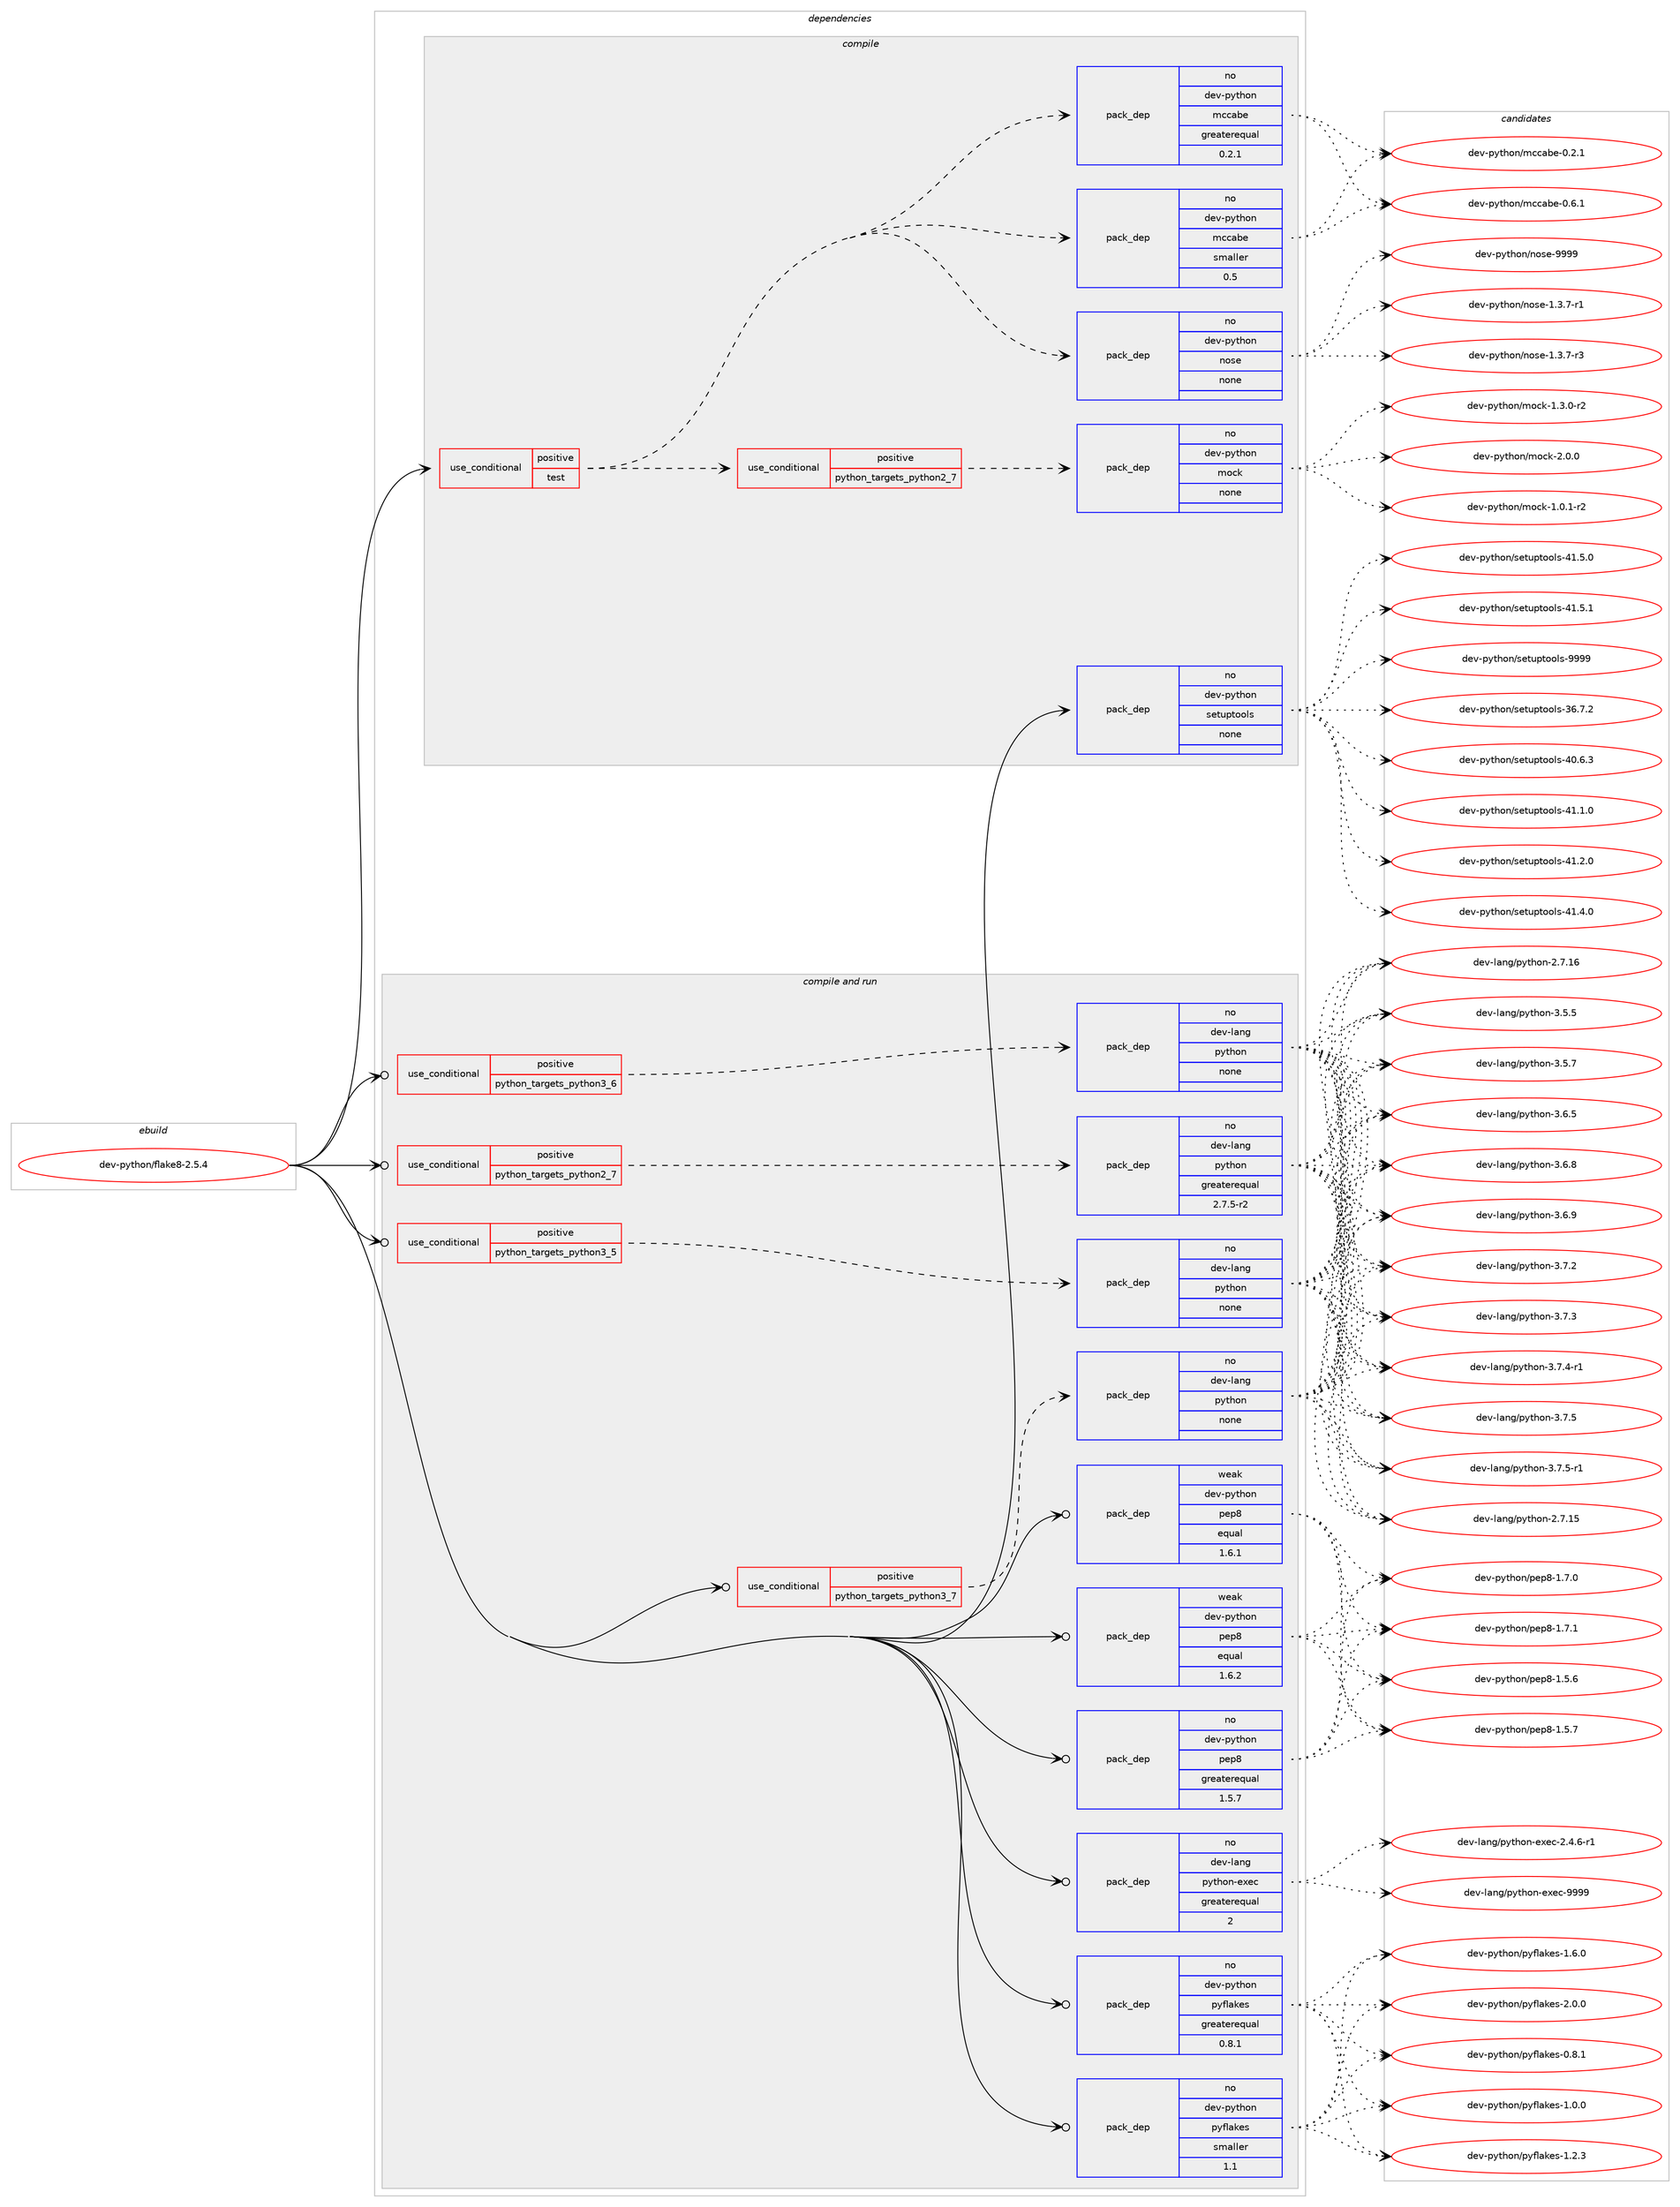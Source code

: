 digraph prolog {

# *************
# Graph options
# *************

newrank=true;
concentrate=true;
compound=true;
graph [rankdir=LR,fontname=Helvetica,fontsize=10,ranksep=1.5];#, ranksep=2.5, nodesep=0.2];
edge  [arrowhead=vee];
node  [fontname=Helvetica,fontsize=10];

# **********
# The ebuild
# **********

subgraph cluster_leftcol {
color=gray;
rank=same;
label=<<i>ebuild</i>>;
id [label="dev-python/flake8-2.5.4", color=red, width=4, href="../dev-python/flake8-2.5.4.svg"];
}

# ****************
# The dependencies
# ****************

subgraph cluster_midcol {
color=gray;
label=<<i>dependencies</i>>;
subgraph cluster_compile {
fillcolor="#eeeeee";
style=filled;
label=<<i>compile</i>>;
subgraph cond139310 {
dependency604372 [label=<<TABLE BORDER="0" CELLBORDER="1" CELLSPACING="0" CELLPADDING="4"><TR><TD ROWSPAN="3" CELLPADDING="10">use_conditional</TD></TR><TR><TD>positive</TD></TR><TR><TD>test</TD></TR></TABLE>>, shape=none, color=red];
subgraph pack453265 {
dependency604373 [label=<<TABLE BORDER="0" CELLBORDER="1" CELLSPACING="0" CELLPADDING="4" WIDTH="220"><TR><TD ROWSPAN="6" CELLPADDING="30">pack_dep</TD></TR><TR><TD WIDTH="110">no</TD></TR><TR><TD>dev-python</TD></TR><TR><TD>nose</TD></TR><TR><TD>none</TD></TR><TR><TD></TD></TR></TABLE>>, shape=none, color=blue];
}
dependency604372:e -> dependency604373:w [weight=20,style="dashed",arrowhead="vee"];
subgraph cond139311 {
dependency604374 [label=<<TABLE BORDER="0" CELLBORDER="1" CELLSPACING="0" CELLPADDING="4"><TR><TD ROWSPAN="3" CELLPADDING="10">use_conditional</TD></TR><TR><TD>positive</TD></TR><TR><TD>python_targets_python2_7</TD></TR></TABLE>>, shape=none, color=red];
subgraph pack453266 {
dependency604375 [label=<<TABLE BORDER="0" CELLBORDER="1" CELLSPACING="0" CELLPADDING="4" WIDTH="220"><TR><TD ROWSPAN="6" CELLPADDING="30">pack_dep</TD></TR><TR><TD WIDTH="110">no</TD></TR><TR><TD>dev-python</TD></TR><TR><TD>mock</TD></TR><TR><TD>none</TD></TR><TR><TD></TD></TR></TABLE>>, shape=none, color=blue];
}
dependency604374:e -> dependency604375:w [weight=20,style="dashed",arrowhead="vee"];
}
dependency604372:e -> dependency604374:w [weight=20,style="dashed",arrowhead="vee"];
subgraph pack453267 {
dependency604376 [label=<<TABLE BORDER="0" CELLBORDER="1" CELLSPACING="0" CELLPADDING="4" WIDTH="220"><TR><TD ROWSPAN="6" CELLPADDING="30">pack_dep</TD></TR><TR><TD WIDTH="110">no</TD></TR><TR><TD>dev-python</TD></TR><TR><TD>mccabe</TD></TR><TR><TD>greaterequal</TD></TR><TR><TD>0.2.1</TD></TR></TABLE>>, shape=none, color=blue];
}
dependency604372:e -> dependency604376:w [weight=20,style="dashed",arrowhead="vee"];
subgraph pack453268 {
dependency604377 [label=<<TABLE BORDER="0" CELLBORDER="1" CELLSPACING="0" CELLPADDING="4" WIDTH="220"><TR><TD ROWSPAN="6" CELLPADDING="30">pack_dep</TD></TR><TR><TD WIDTH="110">no</TD></TR><TR><TD>dev-python</TD></TR><TR><TD>mccabe</TD></TR><TR><TD>smaller</TD></TR><TR><TD>0.5</TD></TR></TABLE>>, shape=none, color=blue];
}
dependency604372:e -> dependency604377:w [weight=20,style="dashed",arrowhead="vee"];
}
id:e -> dependency604372:w [weight=20,style="solid",arrowhead="vee"];
subgraph pack453269 {
dependency604378 [label=<<TABLE BORDER="0" CELLBORDER="1" CELLSPACING="0" CELLPADDING="4" WIDTH="220"><TR><TD ROWSPAN="6" CELLPADDING="30">pack_dep</TD></TR><TR><TD WIDTH="110">no</TD></TR><TR><TD>dev-python</TD></TR><TR><TD>setuptools</TD></TR><TR><TD>none</TD></TR><TR><TD></TD></TR></TABLE>>, shape=none, color=blue];
}
id:e -> dependency604378:w [weight=20,style="solid",arrowhead="vee"];
}
subgraph cluster_compileandrun {
fillcolor="#eeeeee";
style=filled;
label=<<i>compile and run</i>>;
subgraph cond139312 {
dependency604379 [label=<<TABLE BORDER="0" CELLBORDER="1" CELLSPACING="0" CELLPADDING="4"><TR><TD ROWSPAN="3" CELLPADDING="10">use_conditional</TD></TR><TR><TD>positive</TD></TR><TR><TD>python_targets_python2_7</TD></TR></TABLE>>, shape=none, color=red];
subgraph pack453270 {
dependency604380 [label=<<TABLE BORDER="0" CELLBORDER="1" CELLSPACING="0" CELLPADDING="4" WIDTH="220"><TR><TD ROWSPAN="6" CELLPADDING="30">pack_dep</TD></TR><TR><TD WIDTH="110">no</TD></TR><TR><TD>dev-lang</TD></TR><TR><TD>python</TD></TR><TR><TD>greaterequal</TD></TR><TR><TD>2.7.5-r2</TD></TR></TABLE>>, shape=none, color=blue];
}
dependency604379:e -> dependency604380:w [weight=20,style="dashed",arrowhead="vee"];
}
id:e -> dependency604379:w [weight=20,style="solid",arrowhead="odotvee"];
subgraph cond139313 {
dependency604381 [label=<<TABLE BORDER="0" CELLBORDER="1" CELLSPACING="0" CELLPADDING="4"><TR><TD ROWSPAN="3" CELLPADDING="10">use_conditional</TD></TR><TR><TD>positive</TD></TR><TR><TD>python_targets_python3_5</TD></TR></TABLE>>, shape=none, color=red];
subgraph pack453271 {
dependency604382 [label=<<TABLE BORDER="0" CELLBORDER="1" CELLSPACING="0" CELLPADDING="4" WIDTH="220"><TR><TD ROWSPAN="6" CELLPADDING="30">pack_dep</TD></TR><TR><TD WIDTH="110">no</TD></TR><TR><TD>dev-lang</TD></TR><TR><TD>python</TD></TR><TR><TD>none</TD></TR><TR><TD></TD></TR></TABLE>>, shape=none, color=blue];
}
dependency604381:e -> dependency604382:w [weight=20,style="dashed",arrowhead="vee"];
}
id:e -> dependency604381:w [weight=20,style="solid",arrowhead="odotvee"];
subgraph cond139314 {
dependency604383 [label=<<TABLE BORDER="0" CELLBORDER="1" CELLSPACING="0" CELLPADDING="4"><TR><TD ROWSPAN="3" CELLPADDING="10">use_conditional</TD></TR><TR><TD>positive</TD></TR><TR><TD>python_targets_python3_6</TD></TR></TABLE>>, shape=none, color=red];
subgraph pack453272 {
dependency604384 [label=<<TABLE BORDER="0" CELLBORDER="1" CELLSPACING="0" CELLPADDING="4" WIDTH="220"><TR><TD ROWSPAN="6" CELLPADDING="30">pack_dep</TD></TR><TR><TD WIDTH="110">no</TD></TR><TR><TD>dev-lang</TD></TR><TR><TD>python</TD></TR><TR><TD>none</TD></TR><TR><TD></TD></TR></TABLE>>, shape=none, color=blue];
}
dependency604383:e -> dependency604384:w [weight=20,style="dashed",arrowhead="vee"];
}
id:e -> dependency604383:w [weight=20,style="solid",arrowhead="odotvee"];
subgraph cond139315 {
dependency604385 [label=<<TABLE BORDER="0" CELLBORDER="1" CELLSPACING="0" CELLPADDING="4"><TR><TD ROWSPAN="3" CELLPADDING="10">use_conditional</TD></TR><TR><TD>positive</TD></TR><TR><TD>python_targets_python3_7</TD></TR></TABLE>>, shape=none, color=red];
subgraph pack453273 {
dependency604386 [label=<<TABLE BORDER="0" CELLBORDER="1" CELLSPACING="0" CELLPADDING="4" WIDTH="220"><TR><TD ROWSPAN="6" CELLPADDING="30">pack_dep</TD></TR><TR><TD WIDTH="110">no</TD></TR><TR><TD>dev-lang</TD></TR><TR><TD>python</TD></TR><TR><TD>none</TD></TR><TR><TD></TD></TR></TABLE>>, shape=none, color=blue];
}
dependency604385:e -> dependency604386:w [weight=20,style="dashed",arrowhead="vee"];
}
id:e -> dependency604385:w [weight=20,style="solid",arrowhead="odotvee"];
subgraph pack453274 {
dependency604387 [label=<<TABLE BORDER="0" CELLBORDER="1" CELLSPACING="0" CELLPADDING="4" WIDTH="220"><TR><TD ROWSPAN="6" CELLPADDING="30">pack_dep</TD></TR><TR><TD WIDTH="110">no</TD></TR><TR><TD>dev-lang</TD></TR><TR><TD>python-exec</TD></TR><TR><TD>greaterequal</TD></TR><TR><TD>2</TD></TR></TABLE>>, shape=none, color=blue];
}
id:e -> dependency604387:w [weight=20,style="solid",arrowhead="odotvee"];
subgraph pack453275 {
dependency604388 [label=<<TABLE BORDER="0" CELLBORDER="1" CELLSPACING="0" CELLPADDING="4" WIDTH="220"><TR><TD ROWSPAN="6" CELLPADDING="30">pack_dep</TD></TR><TR><TD WIDTH="110">no</TD></TR><TR><TD>dev-python</TD></TR><TR><TD>pep8</TD></TR><TR><TD>greaterequal</TD></TR><TR><TD>1.5.7</TD></TR></TABLE>>, shape=none, color=blue];
}
id:e -> dependency604388:w [weight=20,style="solid",arrowhead="odotvee"];
subgraph pack453276 {
dependency604389 [label=<<TABLE BORDER="0" CELLBORDER="1" CELLSPACING="0" CELLPADDING="4" WIDTH="220"><TR><TD ROWSPAN="6" CELLPADDING="30">pack_dep</TD></TR><TR><TD WIDTH="110">no</TD></TR><TR><TD>dev-python</TD></TR><TR><TD>pyflakes</TD></TR><TR><TD>greaterequal</TD></TR><TR><TD>0.8.1</TD></TR></TABLE>>, shape=none, color=blue];
}
id:e -> dependency604389:w [weight=20,style="solid",arrowhead="odotvee"];
subgraph pack453277 {
dependency604390 [label=<<TABLE BORDER="0" CELLBORDER="1" CELLSPACING="0" CELLPADDING="4" WIDTH="220"><TR><TD ROWSPAN="6" CELLPADDING="30">pack_dep</TD></TR><TR><TD WIDTH="110">no</TD></TR><TR><TD>dev-python</TD></TR><TR><TD>pyflakes</TD></TR><TR><TD>smaller</TD></TR><TR><TD>1.1</TD></TR></TABLE>>, shape=none, color=blue];
}
id:e -> dependency604390:w [weight=20,style="solid",arrowhead="odotvee"];
subgraph pack453278 {
dependency604391 [label=<<TABLE BORDER="0" CELLBORDER="1" CELLSPACING="0" CELLPADDING="4" WIDTH="220"><TR><TD ROWSPAN="6" CELLPADDING="30">pack_dep</TD></TR><TR><TD WIDTH="110">weak</TD></TR><TR><TD>dev-python</TD></TR><TR><TD>pep8</TD></TR><TR><TD>equal</TD></TR><TR><TD>1.6.1</TD></TR></TABLE>>, shape=none, color=blue];
}
id:e -> dependency604391:w [weight=20,style="solid",arrowhead="odotvee"];
subgraph pack453279 {
dependency604392 [label=<<TABLE BORDER="0" CELLBORDER="1" CELLSPACING="0" CELLPADDING="4" WIDTH="220"><TR><TD ROWSPAN="6" CELLPADDING="30">pack_dep</TD></TR><TR><TD WIDTH="110">weak</TD></TR><TR><TD>dev-python</TD></TR><TR><TD>pep8</TD></TR><TR><TD>equal</TD></TR><TR><TD>1.6.2</TD></TR></TABLE>>, shape=none, color=blue];
}
id:e -> dependency604392:w [weight=20,style="solid",arrowhead="odotvee"];
}
subgraph cluster_run {
fillcolor="#eeeeee";
style=filled;
label=<<i>run</i>>;
}
}

# **************
# The candidates
# **************

subgraph cluster_choices {
rank=same;
color=gray;
label=<<i>candidates</i>>;

subgraph choice453265 {
color=black;
nodesep=1;
choice10010111845112121116104111110471101111151014549465146554511449 [label="dev-python/nose-1.3.7-r1", color=red, width=4,href="../dev-python/nose-1.3.7-r1.svg"];
choice10010111845112121116104111110471101111151014549465146554511451 [label="dev-python/nose-1.3.7-r3", color=red, width=4,href="../dev-python/nose-1.3.7-r3.svg"];
choice10010111845112121116104111110471101111151014557575757 [label="dev-python/nose-9999", color=red, width=4,href="../dev-python/nose-9999.svg"];
dependency604373:e -> choice10010111845112121116104111110471101111151014549465146554511449:w [style=dotted,weight="100"];
dependency604373:e -> choice10010111845112121116104111110471101111151014549465146554511451:w [style=dotted,weight="100"];
dependency604373:e -> choice10010111845112121116104111110471101111151014557575757:w [style=dotted,weight="100"];
}
subgraph choice453266 {
color=black;
nodesep=1;
choice1001011184511212111610411111047109111991074549464846494511450 [label="dev-python/mock-1.0.1-r2", color=red, width=4,href="../dev-python/mock-1.0.1-r2.svg"];
choice1001011184511212111610411111047109111991074549465146484511450 [label="dev-python/mock-1.3.0-r2", color=red, width=4,href="../dev-python/mock-1.3.0-r2.svg"];
choice100101118451121211161041111104710911199107455046484648 [label="dev-python/mock-2.0.0", color=red, width=4,href="../dev-python/mock-2.0.0.svg"];
dependency604375:e -> choice1001011184511212111610411111047109111991074549464846494511450:w [style=dotted,weight="100"];
dependency604375:e -> choice1001011184511212111610411111047109111991074549465146484511450:w [style=dotted,weight="100"];
dependency604375:e -> choice100101118451121211161041111104710911199107455046484648:w [style=dotted,weight="100"];
}
subgraph choice453267 {
color=black;
nodesep=1;
choice100101118451121211161041111104710999999798101454846504649 [label="dev-python/mccabe-0.2.1", color=red, width=4,href="../dev-python/mccabe-0.2.1.svg"];
choice100101118451121211161041111104710999999798101454846544649 [label="dev-python/mccabe-0.6.1", color=red, width=4,href="../dev-python/mccabe-0.6.1.svg"];
dependency604376:e -> choice100101118451121211161041111104710999999798101454846504649:w [style=dotted,weight="100"];
dependency604376:e -> choice100101118451121211161041111104710999999798101454846544649:w [style=dotted,weight="100"];
}
subgraph choice453268 {
color=black;
nodesep=1;
choice100101118451121211161041111104710999999798101454846504649 [label="dev-python/mccabe-0.2.1", color=red, width=4,href="../dev-python/mccabe-0.2.1.svg"];
choice100101118451121211161041111104710999999798101454846544649 [label="dev-python/mccabe-0.6.1", color=red, width=4,href="../dev-python/mccabe-0.6.1.svg"];
dependency604377:e -> choice100101118451121211161041111104710999999798101454846504649:w [style=dotted,weight="100"];
dependency604377:e -> choice100101118451121211161041111104710999999798101454846544649:w [style=dotted,weight="100"];
}
subgraph choice453269 {
color=black;
nodesep=1;
choice100101118451121211161041111104711510111611711211611111110811545515446554650 [label="dev-python/setuptools-36.7.2", color=red, width=4,href="../dev-python/setuptools-36.7.2.svg"];
choice100101118451121211161041111104711510111611711211611111110811545524846544651 [label="dev-python/setuptools-40.6.3", color=red, width=4,href="../dev-python/setuptools-40.6.3.svg"];
choice100101118451121211161041111104711510111611711211611111110811545524946494648 [label="dev-python/setuptools-41.1.0", color=red, width=4,href="../dev-python/setuptools-41.1.0.svg"];
choice100101118451121211161041111104711510111611711211611111110811545524946504648 [label="dev-python/setuptools-41.2.0", color=red, width=4,href="../dev-python/setuptools-41.2.0.svg"];
choice100101118451121211161041111104711510111611711211611111110811545524946524648 [label="dev-python/setuptools-41.4.0", color=red, width=4,href="../dev-python/setuptools-41.4.0.svg"];
choice100101118451121211161041111104711510111611711211611111110811545524946534648 [label="dev-python/setuptools-41.5.0", color=red, width=4,href="../dev-python/setuptools-41.5.0.svg"];
choice100101118451121211161041111104711510111611711211611111110811545524946534649 [label="dev-python/setuptools-41.5.1", color=red, width=4,href="../dev-python/setuptools-41.5.1.svg"];
choice10010111845112121116104111110471151011161171121161111111081154557575757 [label="dev-python/setuptools-9999", color=red, width=4,href="../dev-python/setuptools-9999.svg"];
dependency604378:e -> choice100101118451121211161041111104711510111611711211611111110811545515446554650:w [style=dotted,weight="100"];
dependency604378:e -> choice100101118451121211161041111104711510111611711211611111110811545524846544651:w [style=dotted,weight="100"];
dependency604378:e -> choice100101118451121211161041111104711510111611711211611111110811545524946494648:w [style=dotted,weight="100"];
dependency604378:e -> choice100101118451121211161041111104711510111611711211611111110811545524946504648:w [style=dotted,weight="100"];
dependency604378:e -> choice100101118451121211161041111104711510111611711211611111110811545524946524648:w [style=dotted,weight="100"];
dependency604378:e -> choice100101118451121211161041111104711510111611711211611111110811545524946534648:w [style=dotted,weight="100"];
dependency604378:e -> choice100101118451121211161041111104711510111611711211611111110811545524946534649:w [style=dotted,weight="100"];
dependency604378:e -> choice10010111845112121116104111110471151011161171121161111111081154557575757:w [style=dotted,weight="100"];
}
subgraph choice453270 {
color=black;
nodesep=1;
choice10010111845108971101034711212111610411111045504655464953 [label="dev-lang/python-2.7.15", color=red, width=4,href="../dev-lang/python-2.7.15.svg"];
choice10010111845108971101034711212111610411111045504655464954 [label="dev-lang/python-2.7.16", color=red, width=4,href="../dev-lang/python-2.7.16.svg"];
choice100101118451089711010347112121116104111110455146534653 [label="dev-lang/python-3.5.5", color=red, width=4,href="../dev-lang/python-3.5.5.svg"];
choice100101118451089711010347112121116104111110455146534655 [label="dev-lang/python-3.5.7", color=red, width=4,href="../dev-lang/python-3.5.7.svg"];
choice100101118451089711010347112121116104111110455146544653 [label="dev-lang/python-3.6.5", color=red, width=4,href="../dev-lang/python-3.6.5.svg"];
choice100101118451089711010347112121116104111110455146544656 [label="dev-lang/python-3.6.8", color=red, width=4,href="../dev-lang/python-3.6.8.svg"];
choice100101118451089711010347112121116104111110455146544657 [label="dev-lang/python-3.6.9", color=red, width=4,href="../dev-lang/python-3.6.9.svg"];
choice100101118451089711010347112121116104111110455146554650 [label="dev-lang/python-3.7.2", color=red, width=4,href="../dev-lang/python-3.7.2.svg"];
choice100101118451089711010347112121116104111110455146554651 [label="dev-lang/python-3.7.3", color=red, width=4,href="../dev-lang/python-3.7.3.svg"];
choice1001011184510897110103471121211161041111104551465546524511449 [label="dev-lang/python-3.7.4-r1", color=red, width=4,href="../dev-lang/python-3.7.4-r1.svg"];
choice100101118451089711010347112121116104111110455146554653 [label="dev-lang/python-3.7.5", color=red, width=4,href="../dev-lang/python-3.7.5.svg"];
choice1001011184510897110103471121211161041111104551465546534511449 [label="dev-lang/python-3.7.5-r1", color=red, width=4,href="../dev-lang/python-3.7.5-r1.svg"];
dependency604380:e -> choice10010111845108971101034711212111610411111045504655464953:w [style=dotted,weight="100"];
dependency604380:e -> choice10010111845108971101034711212111610411111045504655464954:w [style=dotted,weight="100"];
dependency604380:e -> choice100101118451089711010347112121116104111110455146534653:w [style=dotted,weight="100"];
dependency604380:e -> choice100101118451089711010347112121116104111110455146534655:w [style=dotted,weight="100"];
dependency604380:e -> choice100101118451089711010347112121116104111110455146544653:w [style=dotted,weight="100"];
dependency604380:e -> choice100101118451089711010347112121116104111110455146544656:w [style=dotted,weight="100"];
dependency604380:e -> choice100101118451089711010347112121116104111110455146544657:w [style=dotted,weight="100"];
dependency604380:e -> choice100101118451089711010347112121116104111110455146554650:w [style=dotted,weight="100"];
dependency604380:e -> choice100101118451089711010347112121116104111110455146554651:w [style=dotted,weight="100"];
dependency604380:e -> choice1001011184510897110103471121211161041111104551465546524511449:w [style=dotted,weight="100"];
dependency604380:e -> choice100101118451089711010347112121116104111110455146554653:w [style=dotted,weight="100"];
dependency604380:e -> choice1001011184510897110103471121211161041111104551465546534511449:w [style=dotted,weight="100"];
}
subgraph choice453271 {
color=black;
nodesep=1;
choice10010111845108971101034711212111610411111045504655464953 [label="dev-lang/python-2.7.15", color=red, width=4,href="../dev-lang/python-2.7.15.svg"];
choice10010111845108971101034711212111610411111045504655464954 [label="dev-lang/python-2.7.16", color=red, width=4,href="../dev-lang/python-2.7.16.svg"];
choice100101118451089711010347112121116104111110455146534653 [label="dev-lang/python-3.5.5", color=red, width=4,href="../dev-lang/python-3.5.5.svg"];
choice100101118451089711010347112121116104111110455146534655 [label="dev-lang/python-3.5.7", color=red, width=4,href="../dev-lang/python-3.5.7.svg"];
choice100101118451089711010347112121116104111110455146544653 [label="dev-lang/python-3.6.5", color=red, width=4,href="../dev-lang/python-3.6.5.svg"];
choice100101118451089711010347112121116104111110455146544656 [label="dev-lang/python-3.6.8", color=red, width=4,href="../dev-lang/python-3.6.8.svg"];
choice100101118451089711010347112121116104111110455146544657 [label="dev-lang/python-3.6.9", color=red, width=4,href="../dev-lang/python-3.6.9.svg"];
choice100101118451089711010347112121116104111110455146554650 [label="dev-lang/python-3.7.2", color=red, width=4,href="../dev-lang/python-3.7.2.svg"];
choice100101118451089711010347112121116104111110455146554651 [label="dev-lang/python-3.7.3", color=red, width=4,href="../dev-lang/python-3.7.3.svg"];
choice1001011184510897110103471121211161041111104551465546524511449 [label="dev-lang/python-3.7.4-r1", color=red, width=4,href="../dev-lang/python-3.7.4-r1.svg"];
choice100101118451089711010347112121116104111110455146554653 [label="dev-lang/python-3.7.5", color=red, width=4,href="../dev-lang/python-3.7.5.svg"];
choice1001011184510897110103471121211161041111104551465546534511449 [label="dev-lang/python-3.7.5-r1", color=red, width=4,href="../dev-lang/python-3.7.5-r1.svg"];
dependency604382:e -> choice10010111845108971101034711212111610411111045504655464953:w [style=dotted,weight="100"];
dependency604382:e -> choice10010111845108971101034711212111610411111045504655464954:w [style=dotted,weight="100"];
dependency604382:e -> choice100101118451089711010347112121116104111110455146534653:w [style=dotted,weight="100"];
dependency604382:e -> choice100101118451089711010347112121116104111110455146534655:w [style=dotted,weight="100"];
dependency604382:e -> choice100101118451089711010347112121116104111110455146544653:w [style=dotted,weight="100"];
dependency604382:e -> choice100101118451089711010347112121116104111110455146544656:w [style=dotted,weight="100"];
dependency604382:e -> choice100101118451089711010347112121116104111110455146544657:w [style=dotted,weight="100"];
dependency604382:e -> choice100101118451089711010347112121116104111110455146554650:w [style=dotted,weight="100"];
dependency604382:e -> choice100101118451089711010347112121116104111110455146554651:w [style=dotted,weight="100"];
dependency604382:e -> choice1001011184510897110103471121211161041111104551465546524511449:w [style=dotted,weight="100"];
dependency604382:e -> choice100101118451089711010347112121116104111110455146554653:w [style=dotted,weight="100"];
dependency604382:e -> choice1001011184510897110103471121211161041111104551465546534511449:w [style=dotted,weight="100"];
}
subgraph choice453272 {
color=black;
nodesep=1;
choice10010111845108971101034711212111610411111045504655464953 [label="dev-lang/python-2.7.15", color=red, width=4,href="../dev-lang/python-2.7.15.svg"];
choice10010111845108971101034711212111610411111045504655464954 [label="dev-lang/python-2.7.16", color=red, width=4,href="../dev-lang/python-2.7.16.svg"];
choice100101118451089711010347112121116104111110455146534653 [label="dev-lang/python-3.5.5", color=red, width=4,href="../dev-lang/python-3.5.5.svg"];
choice100101118451089711010347112121116104111110455146534655 [label="dev-lang/python-3.5.7", color=red, width=4,href="../dev-lang/python-3.5.7.svg"];
choice100101118451089711010347112121116104111110455146544653 [label="dev-lang/python-3.6.5", color=red, width=4,href="../dev-lang/python-3.6.5.svg"];
choice100101118451089711010347112121116104111110455146544656 [label="dev-lang/python-3.6.8", color=red, width=4,href="../dev-lang/python-3.6.8.svg"];
choice100101118451089711010347112121116104111110455146544657 [label="dev-lang/python-3.6.9", color=red, width=4,href="../dev-lang/python-3.6.9.svg"];
choice100101118451089711010347112121116104111110455146554650 [label="dev-lang/python-3.7.2", color=red, width=4,href="../dev-lang/python-3.7.2.svg"];
choice100101118451089711010347112121116104111110455146554651 [label="dev-lang/python-3.7.3", color=red, width=4,href="../dev-lang/python-3.7.3.svg"];
choice1001011184510897110103471121211161041111104551465546524511449 [label="dev-lang/python-3.7.4-r1", color=red, width=4,href="../dev-lang/python-3.7.4-r1.svg"];
choice100101118451089711010347112121116104111110455146554653 [label="dev-lang/python-3.7.5", color=red, width=4,href="../dev-lang/python-3.7.5.svg"];
choice1001011184510897110103471121211161041111104551465546534511449 [label="dev-lang/python-3.7.5-r1", color=red, width=4,href="../dev-lang/python-3.7.5-r1.svg"];
dependency604384:e -> choice10010111845108971101034711212111610411111045504655464953:w [style=dotted,weight="100"];
dependency604384:e -> choice10010111845108971101034711212111610411111045504655464954:w [style=dotted,weight="100"];
dependency604384:e -> choice100101118451089711010347112121116104111110455146534653:w [style=dotted,weight="100"];
dependency604384:e -> choice100101118451089711010347112121116104111110455146534655:w [style=dotted,weight="100"];
dependency604384:e -> choice100101118451089711010347112121116104111110455146544653:w [style=dotted,weight="100"];
dependency604384:e -> choice100101118451089711010347112121116104111110455146544656:w [style=dotted,weight="100"];
dependency604384:e -> choice100101118451089711010347112121116104111110455146544657:w [style=dotted,weight="100"];
dependency604384:e -> choice100101118451089711010347112121116104111110455146554650:w [style=dotted,weight="100"];
dependency604384:e -> choice100101118451089711010347112121116104111110455146554651:w [style=dotted,weight="100"];
dependency604384:e -> choice1001011184510897110103471121211161041111104551465546524511449:w [style=dotted,weight="100"];
dependency604384:e -> choice100101118451089711010347112121116104111110455146554653:w [style=dotted,weight="100"];
dependency604384:e -> choice1001011184510897110103471121211161041111104551465546534511449:w [style=dotted,weight="100"];
}
subgraph choice453273 {
color=black;
nodesep=1;
choice10010111845108971101034711212111610411111045504655464953 [label="dev-lang/python-2.7.15", color=red, width=4,href="../dev-lang/python-2.7.15.svg"];
choice10010111845108971101034711212111610411111045504655464954 [label="dev-lang/python-2.7.16", color=red, width=4,href="../dev-lang/python-2.7.16.svg"];
choice100101118451089711010347112121116104111110455146534653 [label="dev-lang/python-3.5.5", color=red, width=4,href="../dev-lang/python-3.5.5.svg"];
choice100101118451089711010347112121116104111110455146534655 [label="dev-lang/python-3.5.7", color=red, width=4,href="../dev-lang/python-3.5.7.svg"];
choice100101118451089711010347112121116104111110455146544653 [label="dev-lang/python-3.6.5", color=red, width=4,href="../dev-lang/python-3.6.5.svg"];
choice100101118451089711010347112121116104111110455146544656 [label="dev-lang/python-3.6.8", color=red, width=4,href="../dev-lang/python-3.6.8.svg"];
choice100101118451089711010347112121116104111110455146544657 [label="dev-lang/python-3.6.9", color=red, width=4,href="../dev-lang/python-3.6.9.svg"];
choice100101118451089711010347112121116104111110455146554650 [label="dev-lang/python-3.7.2", color=red, width=4,href="../dev-lang/python-3.7.2.svg"];
choice100101118451089711010347112121116104111110455146554651 [label="dev-lang/python-3.7.3", color=red, width=4,href="../dev-lang/python-3.7.3.svg"];
choice1001011184510897110103471121211161041111104551465546524511449 [label="dev-lang/python-3.7.4-r1", color=red, width=4,href="../dev-lang/python-3.7.4-r1.svg"];
choice100101118451089711010347112121116104111110455146554653 [label="dev-lang/python-3.7.5", color=red, width=4,href="../dev-lang/python-3.7.5.svg"];
choice1001011184510897110103471121211161041111104551465546534511449 [label="dev-lang/python-3.7.5-r1", color=red, width=4,href="../dev-lang/python-3.7.5-r1.svg"];
dependency604386:e -> choice10010111845108971101034711212111610411111045504655464953:w [style=dotted,weight="100"];
dependency604386:e -> choice10010111845108971101034711212111610411111045504655464954:w [style=dotted,weight="100"];
dependency604386:e -> choice100101118451089711010347112121116104111110455146534653:w [style=dotted,weight="100"];
dependency604386:e -> choice100101118451089711010347112121116104111110455146534655:w [style=dotted,weight="100"];
dependency604386:e -> choice100101118451089711010347112121116104111110455146544653:w [style=dotted,weight="100"];
dependency604386:e -> choice100101118451089711010347112121116104111110455146544656:w [style=dotted,weight="100"];
dependency604386:e -> choice100101118451089711010347112121116104111110455146544657:w [style=dotted,weight="100"];
dependency604386:e -> choice100101118451089711010347112121116104111110455146554650:w [style=dotted,weight="100"];
dependency604386:e -> choice100101118451089711010347112121116104111110455146554651:w [style=dotted,weight="100"];
dependency604386:e -> choice1001011184510897110103471121211161041111104551465546524511449:w [style=dotted,weight="100"];
dependency604386:e -> choice100101118451089711010347112121116104111110455146554653:w [style=dotted,weight="100"];
dependency604386:e -> choice1001011184510897110103471121211161041111104551465546534511449:w [style=dotted,weight="100"];
}
subgraph choice453274 {
color=black;
nodesep=1;
choice10010111845108971101034711212111610411111045101120101994550465246544511449 [label="dev-lang/python-exec-2.4.6-r1", color=red, width=4,href="../dev-lang/python-exec-2.4.6-r1.svg"];
choice10010111845108971101034711212111610411111045101120101994557575757 [label="dev-lang/python-exec-9999", color=red, width=4,href="../dev-lang/python-exec-9999.svg"];
dependency604387:e -> choice10010111845108971101034711212111610411111045101120101994550465246544511449:w [style=dotted,weight="100"];
dependency604387:e -> choice10010111845108971101034711212111610411111045101120101994557575757:w [style=dotted,weight="100"];
}
subgraph choice453275 {
color=black;
nodesep=1;
choice100101118451121211161041111104711210111256454946534654 [label="dev-python/pep8-1.5.6", color=red, width=4,href="../dev-python/pep8-1.5.6.svg"];
choice100101118451121211161041111104711210111256454946534655 [label="dev-python/pep8-1.5.7", color=red, width=4,href="../dev-python/pep8-1.5.7.svg"];
choice100101118451121211161041111104711210111256454946554648 [label="dev-python/pep8-1.7.0", color=red, width=4,href="../dev-python/pep8-1.7.0.svg"];
choice100101118451121211161041111104711210111256454946554649 [label="dev-python/pep8-1.7.1", color=red, width=4,href="../dev-python/pep8-1.7.1.svg"];
dependency604388:e -> choice100101118451121211161041111104711210111256454946534654:w [style=dotted,weight="100"];
dependency604388:e -> choice100101118451121211161041111104711210111256454946534655:w [style=dotted,weight="100"];
dependency604388:e -> choice100101118451121211161041111104711210111256454946554648:w [style=dotted,weight="100"];
dependency604388:e -> choice100101118451121211161041111104711210111256454946554649:w [style=dotted,weight="100"];
}
subgraph choice453276 {
color=black;
nodesep=1;
choice100101118451121211161041111104711212110210897107101115454846564649 [label="dev-python/pyflakes-0.8.1", color=red, width=4,href="../dev-python/pyflakes-0.8.1.svg"];
choice100101118451121211161041111104711212110210897107101115454946484648 [label="dev-python/pyflakes-1.0.0", color=red, width=4,href="../dev-python/pyflakes-1.0.0.svg"];
choice100101118451121211161041111104711212110210897107101115454946504651 [label="dev-python/pyflakes-1.2.3", color=red, width=4,href="../dev-python/pyflakes-1.2.3.svg"];
choice100101118451121211161041111104711212110210897107101115454946544648 [label="dev-python/pyflakes-1.6.0", color=red, width=4,href="../dev-python/pyflakes-1.6.0.svg"];
choice100101118451121211161041111104711212110210897107101115455046484648 [label="dev-python/pyflakes-2.0.0", color=red, width=4,href="../dev-python/pyflakes-2.0.0.svg"];
dependency604389:e -> choice100101118451121211161041111104711212110210897107101115454846564649:w [style=dotted,weight="100"];
dependency604389:e -> choice100101118451121211161041111104711212110210897107101115454946484648:w [style=dotted,weight="100"];
dependency604389:e -> choice100101118451121211161041111104711212110210897107101115454946504651:w [style=dotted,weight="100"];
dependency604389:e -> choice100101118451121211161041111104711212110210897107101115454946544648:w [style=dotted,weight="100"];
dependency604389:e -> choice100101118451121211161041111104711212110210897107101115455046484648:w [style=dotted,weight="100"];
}
subgraph choice453277 {
color=black;
nodesep=1;
choice100101118451121211161041111104711212110210897107101115454846564649 [label="dev-python/pyflakes-0.8.1", color=red, width=4,href="../dev-python/pyflakes-0.8.1.svg"];
choice100101118451121211161041111104711212110210897107101115454946484648 [label="dev-python/pyflakes-1.0.0", color=red, width=4,href="../dev-python/pyflakes-1.0.0.svg"];
choice100101118451121211161041111104711212110210897107101115454946504651 [label="dev-python/pyflakes-1.2.3", color=red, width=4,href="../dev-python/pyflakes-1.2.3.svg"];
choice100101118451121211161041111104711212110210897107101115454946544648 [label="dev-python/pyflakes-1.6.0", color=red, width=4,href="../dev-python/pyflakes-1.6.0.svg"];
choice100101118451121211161041111104711212110210897107101115455046484648 [label="dev-python/pyflakes-2.0.0", color=red, width=4,href="../dev-python/pyflakes-2.0.0.svg"];
dependency604390:e -> choice100101118451121211161041111104711212110210897107101115454846564649:w [style=dotted,weight="100"];
dependency604390:e -> choice100101118451121211161041111104711212110210897107101115454946484648:w [style=dotted,weight="100"];
dependency604390:e -> choice100101118451121211161041111104711212110210897107101115454946504651:w [style=dotted,weight="100"];
dependency604390:e -> choice100101118451121211161041111104711212110210897107101115454946544648:w [style=dotted,weight="100"];
dependency604390:e -> choice100101118451121211161041111104711212110210897107101115455046484648:w [style=dotted,weight="100"];
}
subgraph choice453278 {
color=black;
nodesep=1;
choice100101118451121211161041111104711210111256454946534654 [label="dev-python/pep8-1.5.6", color=red, width=4,href="../dev-python/pep8-1.5.6.svg"];
choice100101118451121211161041111104711210111256454946534655 [label="dev-python/pep8-1.5.7", color=red, width=4,href="../dev-python/pep8-1.5.7.svg"];
choice100101118451121211161041111104711210111256454946554648 [label="dev-python/pep8-1.7.0", color=red, width=4,href="../dev-python/pep8-1.7.0.svg"];
choice100101118451121211161041111104711210111256454946554649 [label="dev-python/pep8-1.7.1", color=red, width=4,href="../dev-python/pep8-1.7.1.svg"];
dependency604391:e -> choice100101118451121211161041111104711210111256454946534654:w [style=dotted,weight="100"];
dependency604391:e -> choice100101118451121211161041111104711210111256454946534655:w [style=dotted,weight="100"];
dependency604391:e -> choice100101118451121211161041111104711210111256454946554648:w [style=dotted,weight="100"];
dependency604391:e -> choice100101118451121211161041111104711210111256454946554649:w [style=dotted,weight="100"];
}
subgraph choice453279 {
color=black;
nodesep=1;
choice100101118451121211161041111104711210111256454946534654 [label="dev-python/pep8-1.5.6", color=red, width=4,href="../dev-python/pep8-1.5.6.svg"];
choice100101118451121211161041111104711210111256454946534655 [label="dev-python/pep8-1.5.7", color=red, width=4,href="../dev-python/pep8-1.5.7.svg"];
choice100101118451121211161041111104711210111256454946554648 [label="dev-python/pep8-1.7.0", color=red, width=4,href="../dev-python/pep8-1.7.0.svg"];
choice100101118451121211161041111104711210111256454946554649 [label="dev-python/pep8-1.7.1", color=red, width=4,href="../dev-python/pep8-1.7.1.svg"];
dependency604392:e -> choice100101118451121211161041111104711210111256454946534654:w [style=dotted,weight="100"];
dependency604392:e -> choice100101118451121211161041111104711210111256454946534655:w [style=dotted,weight="100"];
dependency604392:e -> choice100101118451121211161041111104711210111256454946554648:w [style=dotted,weight="100"];
dependency604392:e -> choice100101118451121211161041111104711210111256454946554649:w [style=dotted,weight="100"];
}
}

}
